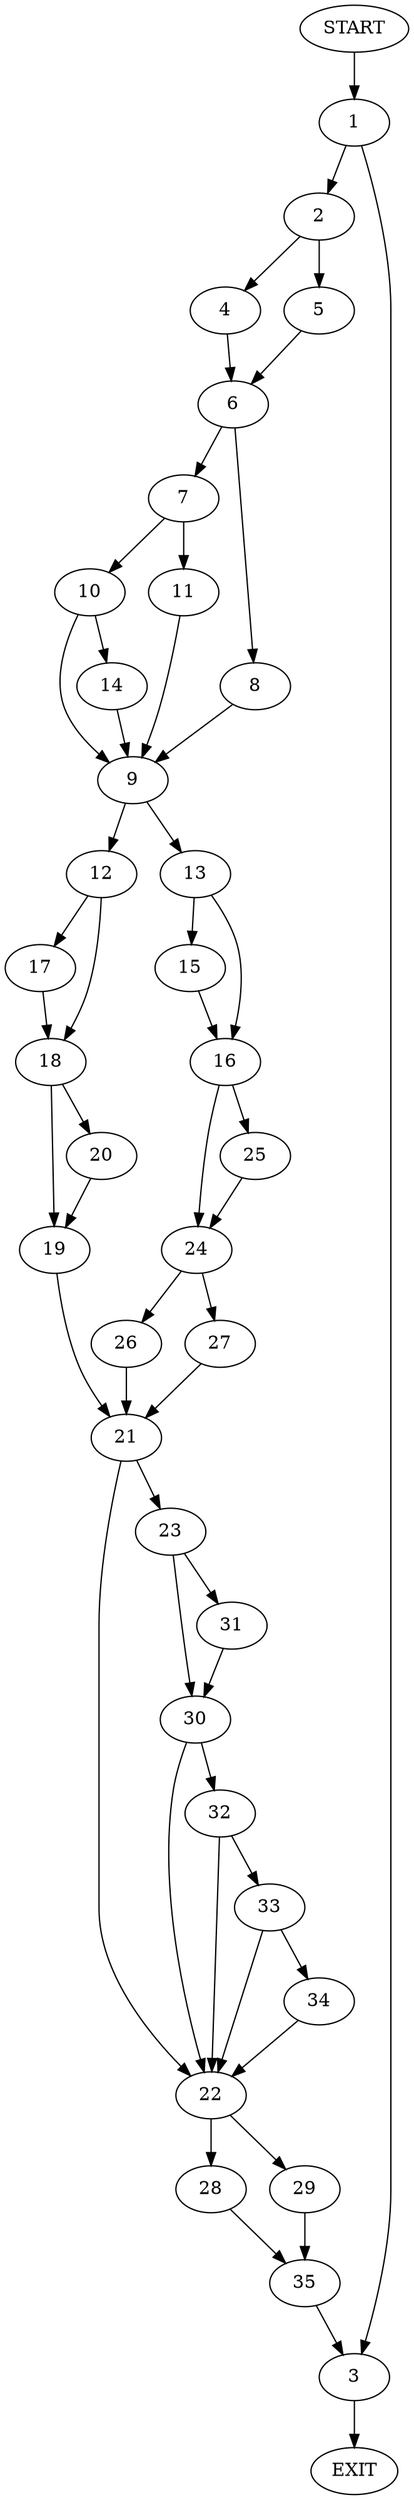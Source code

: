digraph {
0 [label="START"]
36 [label="EXIT"]
0 -> 1
1 -> 2
1 -> 3
2 -> 4
2 -> 5
3 -> 36
4 -> 6
5 -> 6
6 -> 7
6 -> 8
8 -> 9
7 -> 10
7 -> 11
9 -> 12
9 -> 13
10 -> 9
10 -> 14
11 -> 9
14 -> 9
13 -> 15
13 -> 16
12 -> 17
12 -> 18
17 -> 18
18 -> 19
18 -> 20
20 -> 19
19 -> 21
21 -> 22
21 -> 23
16 -> 24
16 -> 25
15 -> 16
24 -> 26
24 -> 27
25 -> 24
26 -> 21
27 -> 21
22 -> 28
22 -> 29
23 -> 30
23 -> 31
30 -> 22
30 -> 32
31 -> 30
32 -> 33
32 -> 22
33 -> 34
33 -> 22
34 -> 22
29 -> 35
28 -> 35
35 -> 3
}
